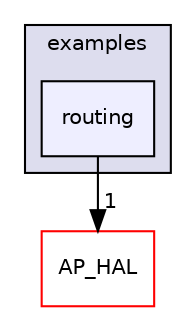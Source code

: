 digraph "libraries/GCS_MAVLink/examples/routing" {
  compound=true
  node [ fontsize="10", fontname="Helvetica"];
  edge [ labelfontsize="10", labelfontname="Helvetica"];
  subgraph clusterdir_e20472180639cb4bcb7c736553d28d93 {
    graph [ bgcolor="#ddddee", pencolor="black", label="examples" fontname="Helvetica", fontsize="10", URL="dir_e20472180639cb4bcb7c736553d28d93.html"]
  dir_3511213e520209d7b337634fe937427a [shape=box, label="routing", style="filled", fillcolor="#eeeeff", pencolor="black", URL="dir_3511213e520209d7b337634fe937427a.html"];
  }
  dir_1cbc10423b2512b31103883361e0123b [shape=box label="AP_HAL" fillcolor="white" style="filled" color="red" URL="dir_1cbc10423b2512b31103883361e0123b.html"];
  dir_3511213e520209d7b337634fe937427a->dir_1cbc10423b2512b31103883361e0123b [headlabel="1", labeldistance=1.5 headhref="dir_000181_000057.html"];
}
